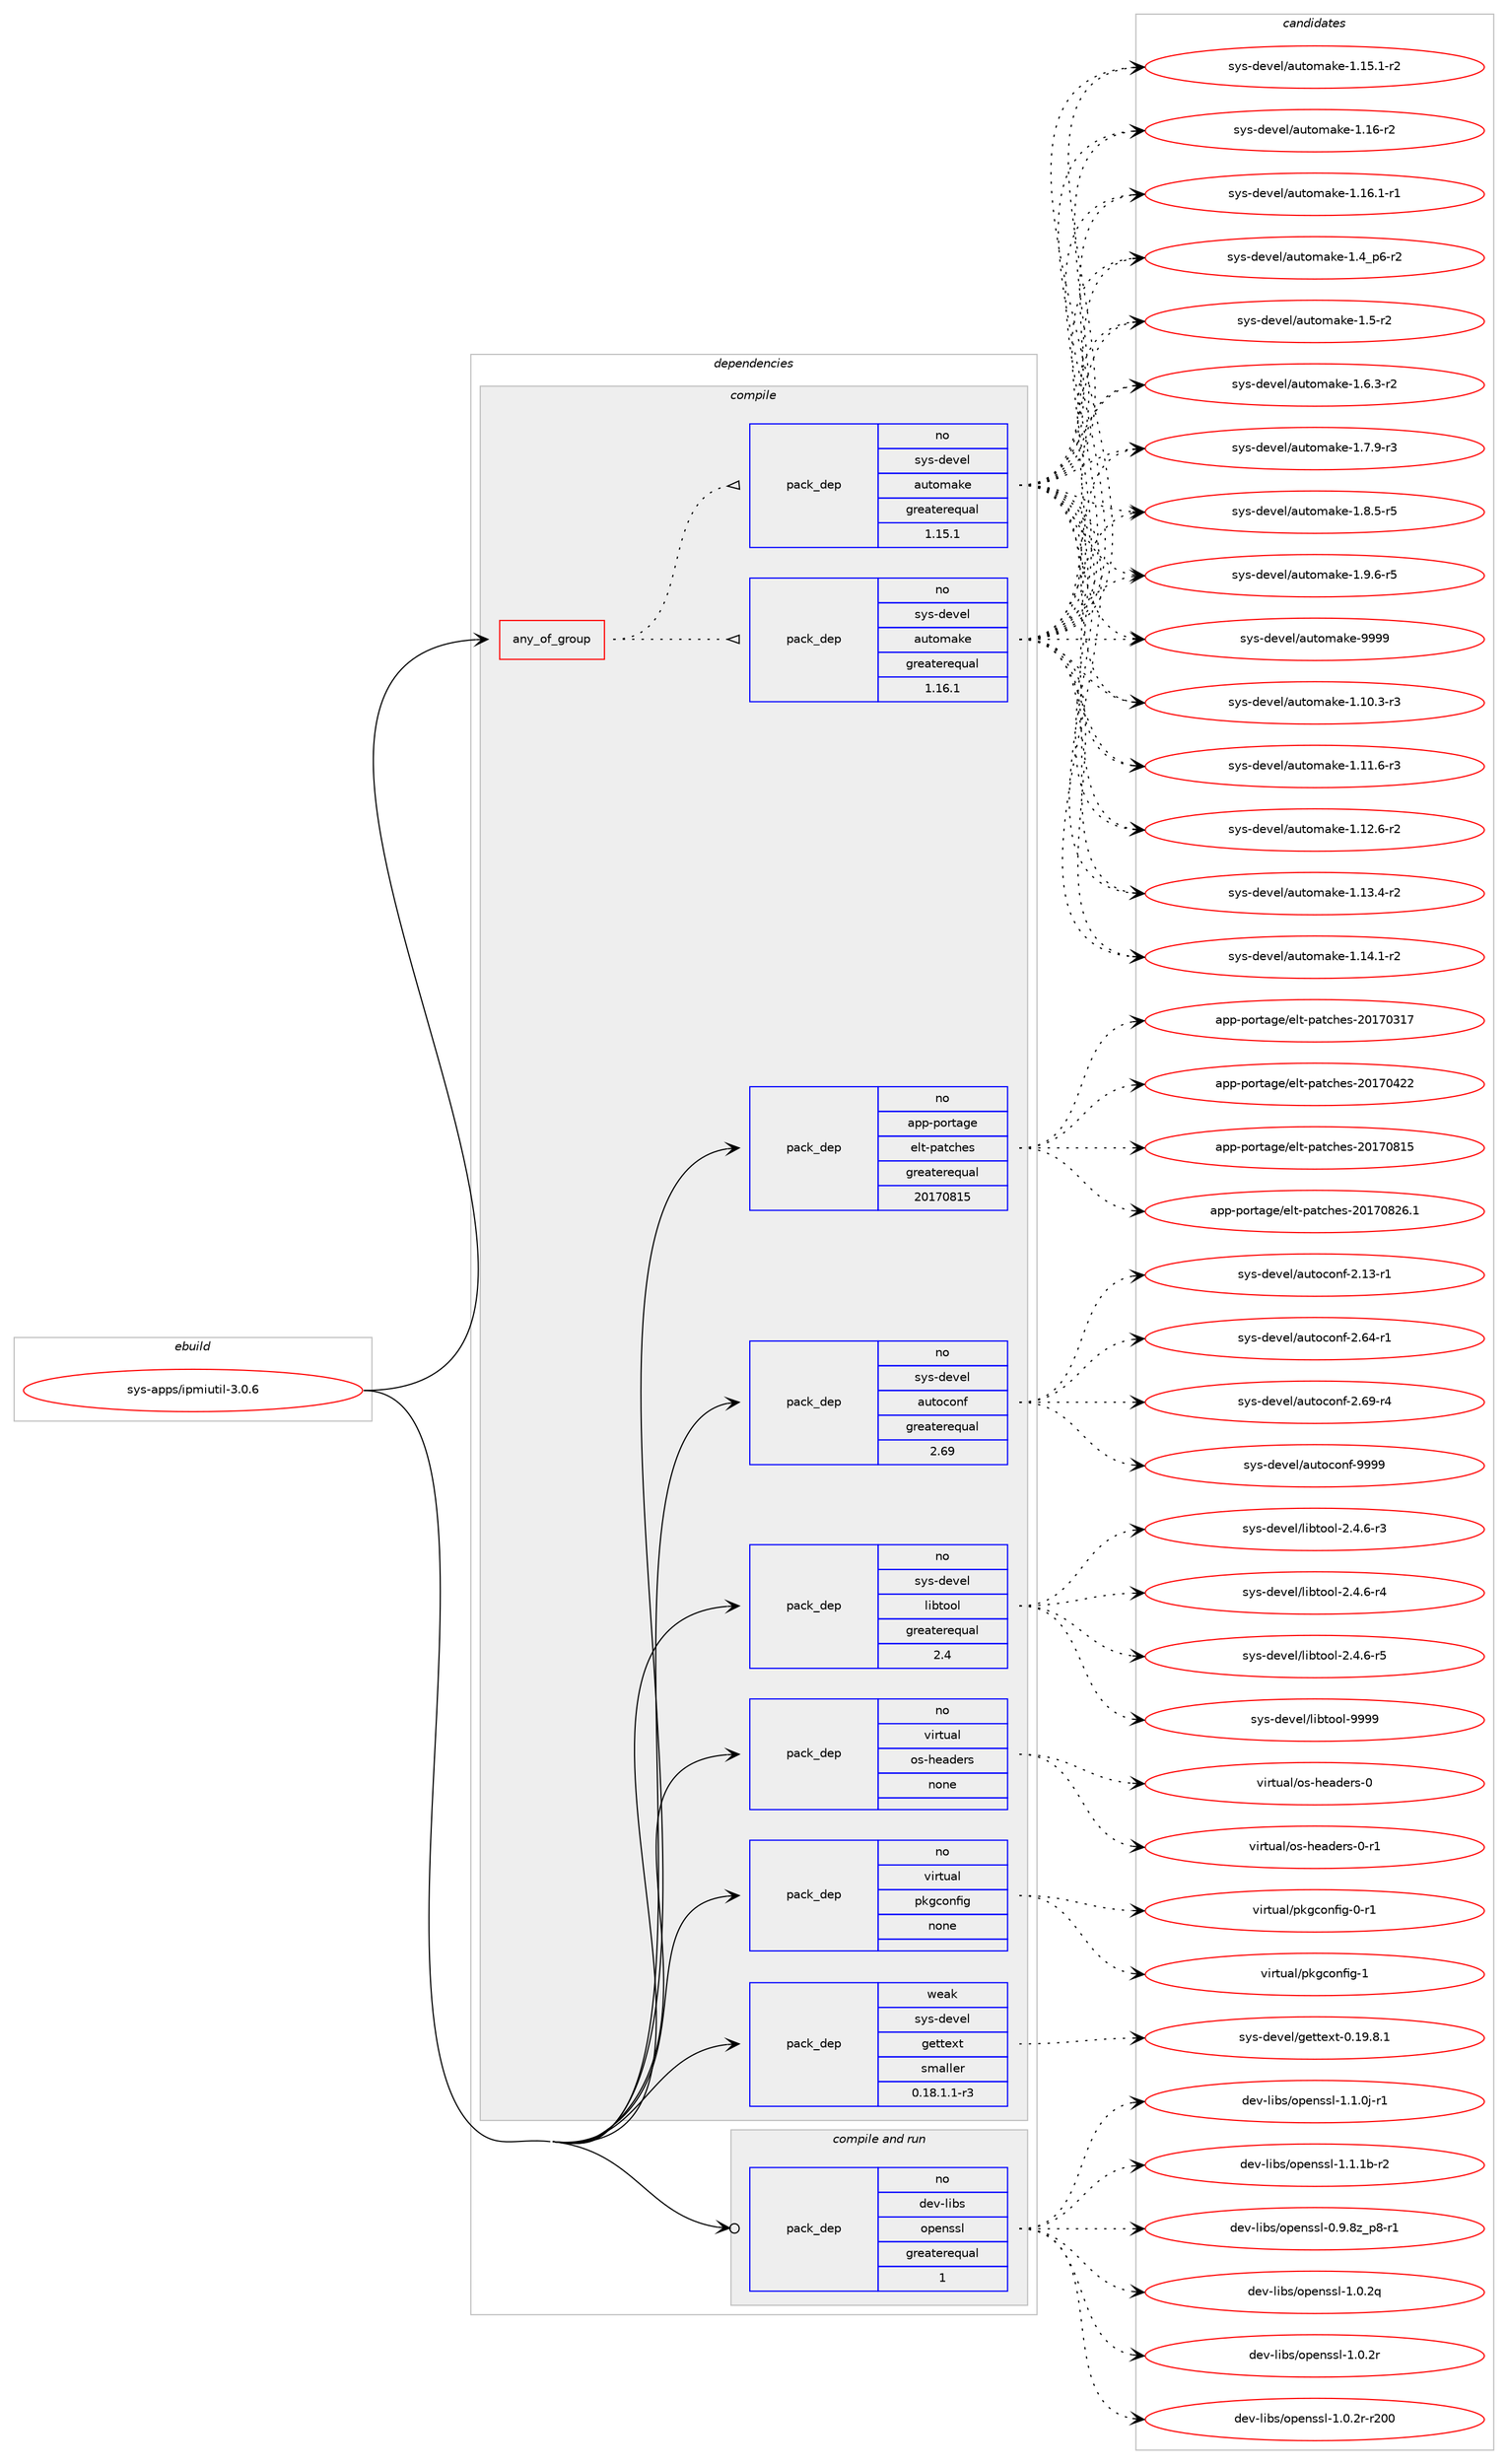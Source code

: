 digraph prolog {

# *************
# Graph options
# *************

newrank=true;
concentrate=true;
compound=true;
graph [rankdir=LR,fontname=Helvetica,fontsize=10,ranksep=1.5];#, ranksep=2.5, nodesep=0.2];
edge  [arrowhead=vee];
node  [fontname=Helvetica,fontsize=10];

# **********
# The ebuild
# **********

subgraph cluster_leftcol {
color=gray;
rank=same;
label=<<i>ebuild</i>>;
id [label="sys-apps/ipmiutil-3.0.6", color=red, width=4, href="../sys-apps/ipmiutil-3.0.6.svg"];
}

# ****************
# The dependencies
# ****************

subgraph cluster_midcol {
color=gray;
label=<<i>dependencies</i>>;
subgraph cluster_compile {
fillcolor="#eeeeee";
style=filled;
label=<<i>compile</i>>;
subgraph any27120 {
dependency1711823 [label=<<TABLE BORDER="0" CELLBORDER="1" CELLSPACING="0" CELLPADDING="4"><TR><TD CELLPADDING="10">any_of_group</TD></TR></TABLE>>, shape=none, color=red];subgraph pack1227516 {
dependency1711824 [label=<<TABLE BORDER="0" CELLBORDER="1" CELLSPACING="0" CELLPADDING="4" WIDTH="220"><TR><TD ROWSPAN="6" CELLPADDING="30">pack_dep</TD></TR><TR><TD WIDTH="110">no</TD></TR><TR><TD>sys-devel</TD></TR><TR><TD>automake</TD></TR><TR><TD>greaterequal</TD></TR><TR><TD>1.16.1</TD></TR></TABLE>>, shape=none, color=blue];
}
dependency1711823:e -> dependency1711824:w [weight=20,style="dotted",arrowhead="oinv"];
subgraph pack1227517 {
dependency1711825 [label=<<TABLE BORDER="0" CELLBORDER="1" CELLSPACING="0" CELLPADDING="4" WIDTH="220"><TR><TD ROWSPAN="6" CELLPADDING="30">pack_dep</TD></TR><TR><TD WIDTH="110">no</TD></TR><TR><TD>sys-devel</TD></TR><TR><TD>automake</TD></TR><TR><TD>greaterequal</TD></TR><TR><TD>1.15.1</TD></TR></TABLE>>, shape=none, color=blue];
}
dependency1711823:e -> dependency1711825:w [weight=20,style="dotted",arrowhead="oinv"];
}
id:e -> dependency1711823:w [weight=20,style="solid",arrowhead="vee"];
subgraph pack1227518 {
dependency1711826 [label=<<TABLE BORDER="0" CELLBORDER="1" CELLSPACING="0" CELLPADDING="4" WIDTH="220"><TR><TD ROWSPAN="6" CELLPADDING="30">pack_dep</TD></TR><TR><TD WIDTH="110">no</TD></TR><TR><TD>app-portage</TD></TR><TR><TD>elt-patches</TD></TR><TR><TD>greaterequal</TD></TR><TR><TD>20170815</TD></TR></TABLE>>, shape=none, color=blue];
}
id:e -> dependency1711826:w [weight=20,style="solid",arrowhead="vee"];
subgraph pack1227519 {
dependency1711827 [label=<<TABLE BORDER="0" CELLBORDER="1" CELLSPACING="0" CELLPADDING="4" WIDTH="220"><TR><TD ROWSPAN="6" CELLPADDING="30">pack_dep</TD></TR><TR><TD WIDTH="110">no</TD></TR><TR><TD>sys-devel</TD></TR><TR><TD>autoconf</TD></TR><TR><TD>greaterequal</TD></TR><TR><TD>2.69</TD></TR></TABLE>>, shape=none, color=blue];
}
id:e -> dependency1711827:w [weight=20,style="solid",arrowhead="vee"];
subgraph pack1227520 {
dependency1711828 [label=<<TABLE BORDER="0" CELLBORDER="1" CELLSPACING="0" CELLPADDING="4" WIDTH="220"><TR><TD ROWSPAN="6" CELLPADDING="30">pack_dep</TD></TR><TR><TD WIDTH="110">no</TD></TR><TR><TD>sys-devel</TD></TR><TR><TD>libtool</TD></TR><TR><TD>greaterequal</TD></TR><TR><TD>2.4</TD></TR></TABLE>>, shape=none, color=blue];
}
id:e -> dependency1711828:w [weight=20,style="solid",arrowhead="vee"];
subgraph pack1227521 {
dependency1711829 [label=<<TABLE BORDER="0" CELLBORDER="1" CELLSPACING="0" CELLPADDING="4" WIDTH="220"><TR><TD ROWSPAN="6" CELLPADDING="30">pack_dep</TD></TR><TR><TD WIDTH="110">no</TD></TR><TR><TD>virtual</TD></TR><TR><TD>os-headers</TD></TR><TR><TD>none</TD></TR><TR><TD></TD></TR></TABLE>>, shape=none, color=blue];
}
id:e -> dependency1711829:w [weight=20,style="solid",arrowhead="vee"];
subgraph pack1227522 {
dependency1711830 [label=<<TABLE BORDER="0" CELLBORDER="1" CELLSPACING="0" CELLPADDING="4" WIDTH="220"><TR><TD ROWSPAN="6" CELLPADDING="30">pack_dep</TD></TR><TR><TD WIDTH="110">no</TD></TR><TR><TD>virtual</TD></TR><TR><TD>pkgconfig</TD></TR><TR><TD>none</TD></TR><TR><TD></TD></TR></TABLE>>, shape=none, color=blue];
}
id:e -> dependency1711830:w [weight=20,style="solid",arrowhead="vee"];
subgraph pack1227523 {
dependency1711831 [label=<<TABLE BORDER="0" CELLBORDER="1" CELLSPACING="0" CELLPADDING="4" WIDTH="220"><TR><TD ROWSPAN="6" CELLPADDING="30">pack_dep</TD></TR><TR><TD WIDTH="110">weak</TD></TR><TR><TD>sys-devel</TD></TR><TR><TD>gettext</TD></TR><TR><TD>smaller</TD></TR><TR><TD>0.18.1.1-r3</TD></TR></TABLE>>, shape=none, color=blue];
}
id:e -> dependency1711831:w [weight=20,style="solid",arrowhead="vee"];
}
subgraph cluster_compileandrun {
fillcolor="#eeeeee";
style=filled;
label=<<i>compile and run</i>>;
subgraph pack1227524 {
dependency1711832 [label=<<TABLE BORDER="0" CELLBORDER="1" CELLSPACING="0" CELLPADDING="4" WIDTH="220"><TR><TD ROWSPAN="6" CELLPADDING="30">pack_dep</TD></TR><TR><TD WIDTH="110">no</TD></TR><TR><TD>dev-libs</TD></TR><TR><TD>openssl</TD></TR><TR><TD>greaterequal</TD></TR><TR><TD>1</TD></TR></TABLE>>, shape=none, color=blue];
}
id:e -> dependency1711832:w [weight=20,style="solid",arrowhead="odotvee"];
}
subgraph cluster_run {
fillcolor="#eeeeee";
style=filled;
label=<<i>run</i>>;
}
}

# **************
# The candidates
# **************

subgraph cluster_choices {
rank=same;
color=gray;
label=<<i>candidates</i>>;

subgraph choice1227516 {
color=black;
nodesep=1;
choice11512111545100101118101108479711711611110997107101454946494846514511451 [label="sys-devel/automake-1.10.3-r3", color=red, width=4,href="../sys-devel/automake-1.10.3-r3.svg"];
choice11512111545100101118101108479711711611110997107101454946494946544511451 [label="sys-devel/automake-1.11.6-r3", color=red, width=4,href="../sys-devel/automake-1.11.6-r3.svg"];
choice11512111545100101118101108479711711611110997107101454946495046544511450 [label="sys-devel/automake-1.12.6-r2", color=red, width=4,href="../sys-devel/automake-1.12.6-r2.svg"];
choice11512111545100101118101108479711711611110997107101454946495146524511450 [label="sys-devel/automake-1.13.4-r2", color=red, width=4,href="../sys-devel/automake-1.13.4-r2.svg"];
choice11512111545100101118101108479711711611110997107101454946495246494511450 [label="sys-devel/automake-1.14.1-r2", color=red, width=4,href="../sys-devel/automake-1.14.1-r2.svg"];
choice11512111545100101118101108479711711611110997107101454946495346494511450 [label="sys-devel/automake-1.15.1-r2", color=red, width=4,href="../sys-devel/automake-1.15.1-r2.svg"];
choice1151211154510010111810110847971171161111099710710145494649544511450 [label="sys-devel/automake-1.16-r2", color=red, width=4,href="../sys-devel/automake-1.16-r2.svg"];
choice11512111545100101118101108479711711611110997107101454946495446494511449 [label="sys-devel/automake-1.16.1-r1", color=red, width=4,href="../sys-devel/automake-1.16.1-r1.svg"];
choice115121115451001011181011084797117116111109971071014549465295112544511450 [label="sys-devel/automake-1.4_p6-r2", color=red, width=4,href="../sys-devel/automake-1.4_p6-r2.svg"];
choice11512111545100101118101108479711711611110997107101454946534511450 [label="sys-devel/automake-1.5-r2", color=red, width=4,href="../sys-devel/automake-1.5-r2.svg"];
choice115121115451001011181011084797117116111109971071014549465446514511450 [label="sys-devel/automake-1.6.3-r2", color=red, width=4,href="../sys-devel/automake-1.6.3-r2.svg"];
choice115121115451001011181011084797117116111109971071014549465546574511451 [label="sys-devel/automake-1.7.9-r3", color=red, width=4,href="../sys-devel/automake-1.7.9-r3.svg"];
choice115121115451001011181011084797117116111109971071014549465646534511453 [label="sys-devel/automake-1.8.5-r5", color=red, width=4,href="../sys-devel/automake-1.8.5-r5.svg"];
choice115121115451001011181011084797117116111109971071014549465746544511453 [label="sys-devel/automake-1.9.6-r5", color=red, width=4,href="../sys-devel/automake-1.9.6-r5.svg"];
choice115121115451001011181011084797117116111109971071014557575757 [label="sys-devel/automake-9999", color=red, width=4,href="../sys-devel/automake-9999.svg"];
dependency1711824:e -> choice11512111545100101118101108479711711611110997107101454946494846514511451:w [style=dotted,weight="100"];
dependency1711824:e -> choice11512111545100101118101108479711711611110997107101454946494946544511451:w [style=dotted,weight="100"];
dependency1711824:e -> choice11512111545100101118101108479711711611110997107101454946495046544511450:w [style=dotted,weight="100"];
dependency1711824:e -> choice11512111545100101118101108479711711611110997107101454946495146524511450:w [style=dotted,weight="100"];
dependency1711824:e -> choice11512111545100101118101108479711711611110997107101454946495246494511450:w [style=dotted,weight="100"];
dependency1711824:e -> choice11512111545100101118101108479711711611110997107101454946495346494511450:w [style=dotted,weight="100"];
dependency1711824:e -> choice1151211154510010111810110847971171161111099710710145494649544511450:w [style=dotted,weight="100"];
dependency1711824:e -> choice11512111545100101118101108479711711611110997107101454946495446494511449:w [style=dotted,weight="100"];
dependency1711824:e -> choice115121115451001011181011084797117116111109971071014549465295112544511450:w [style=dotted,weight="100"];
dependency1711824:e -> choice11512111545100101118101108479711711611110997107101454946534511450:w [style=dotted,weight="100"];
dependency1711824:e -> choice115121115451001011181011084797117116111109971071014549465446514511450:w [style=dotted,weight="100"];
dependency1711824:e -> choice115121115451001011181011084797117116111109971071014549465546574511451:w [style=dotted,weight="100"];
dependency1711824:e -> choice115121115451001011181011084797117116111109971071014549465646534511453:w [style=dotted,weight="100"];
dependency1711824:e -> choice115121115451001011181011084797117116111109971071014549465746544511453:w [style=dotted,weight="100"];
dependency1711824:e -> choice115121115451001011181011084797117116111109971071014557575757:w [style=dotted,weight="100"];
}
subgraph choice1227517 {
color=black;
nodesep=1;
choice11512111545100101118101108479711711611110997107101454946494846514511451 [label="sys-devel/automake-1.10.3-r3", color=red, width=4,href="../sys-devel/automake-1.10.3-r3.svg"];
choice11512111545100101118101108479711711611110997107101454946494946544511451 [label="sys-devel/automake-1.11.6-r3", color=red, width=4,href="../sys-devel/automake-1.11.6-r3.svg"];
choice11512111545100101118101108479711711611110997107101454946495046544511450 [label="sys-devel/automake-1.12.6-r2", color=red, width=4,href="../sys-devel/automake-1.12.6-r2.svg"];
choice11512111545100101118101108479711711611110997107101454946495146524511450 [label="sys-devel/automake-1.13.4-r2", color=red, width=4,href="../sys-devel/automake-1.13.4-r2.svg"];
choice11512111545100101118101108479711711611110997107101454946495246494511450 [label="sys-devel/automake-1.14.1-r2", color=red, width=4,href="../sys-devel/automake-1.14.1-r2.svg"];
choice11512111545100101118101108479711711611110997107101454946495346494511450 [label="sys-devel/automake-1.15.1-r2", color=red, width=4,href="../sys-devel/automake-1.15.1-r2.svg"];
choice1151211154510010111810110847971171161111099710710145494649544511450 [label="sys-devel/automake-1.16-r2", color=red, width=4,href="../sys-devel/automake-1.16-r2.svg"];
choice11512111545100101118101108479711711611110997107101454946495446494511449 [label="sys-devel/automake-1.16.1-r1", color=red, width=4,href="../sys-devel/automake-1.16.1-r1.svg"];
choice115121115451001011181011084797117116111109971071014549465295112544511450 [label="sys-devel/automake-1.4_p6-r2", color=red, width=4,href="../sys-devel/automake-1.4_p6-r2.svg"];
choice11512111545100101118101108479711711611110997107101454946534511450 [label="sys-devel/automake-1.5-r2", color=red, width=4,href="../sys-devel/automake-1.5-r2.svg"];
choice115121115451001011181011084797117116111109971071014549465446514511450 [label="sys-devel/automake-1.6.3-r2", color=red, width=4,href="../sys-devel/automake-1.6.3-r2.svg"];
choice115121115451001011181011084797117116111109971071014549465546574511451 [label="sys-devel/automake-1.7.9-r3", color=red, width=4,href="../sys-devel/automake-1.7.9-r3.svg"];
choice115121115451001011181011084797117116111109971071014549465646534511453 [label="sys-devel/automake-1.8.5-r5", color=red, width=4,href="../sys-devel/automake-1.8.5-r5.svg"];
choice115121115451001011181011084797117116111109971071014549465746544511453 [label="sys-devel/automake-1.9.6-r5", color=red, width=4,href="../sys-devel/automake-1.9.6-r5.svg"];
choice115121115451001011181011084797117116111109971071014557575757 [label="sys-devel/automake-9999", color=red, width=4,href="../sys-devel/automake-9999.svg"];
dependency1711825:e -> choice11512111545100101118101108479711711611110997107101454946494846514511451:w [style=dotted,weight="100"];
dependency1711825:e -> choice11512111545100101118101108479711711611110997107101454946494946544511451:w [style=dotted,weight="100"];
dependency1711825:e -> choice11512111545100101118101108479711711611110997107101454946495046544511450:w [style=dotted,weight="100"];
dependency1711825:e -> choice11512111545100101118101108479711711611110997107101454946495146524511450:w [style=dotted,weight="100"];
dependency1711825:e -> choice11512111545100101118101108479711711611110997107101454946495246494511450:w [style=dotted,weight="100"];
dependency1711825:e -> choice11512111545100101118101108479711711611110997107101454946495346494511450:w [style=dotted,weight="100"];
dependency1711825:e -> choice1151211154510010111810110847971171161111099710710145494649544511450:w [style=dotted,weight="100"];
dependency1711825:e -> choice11512111545100101118101108479711711611110997107101454946495446494511449:w [style=dotted,weight="100"];
dependency1711825:e -> choice115121115451001011181011084797117116111109971071014549465295112544511450:w [style=dotted,weight="100"];
dependency1711825:e -> choice11512111545100101118101108479711711611110997107101454946534511450:w [style=dotted,weight="100"];
dependency1711825:e -> choice115121115451001011181011084797117116111109971071014549465446514511450:w [style=dotted,weight="100"];
dependency1711825:e -> choice115121115451001011181011084797117116111109971071014549465546574511451:w [style=dotted,weight="100"];
dependency1711825:e -> choice115121115451001011181011084797117116111109971071014549465646534511453:w [style=dotted,weight="100"];
dependency1711825:e -> choice115121115451001011181011084797117116111109971071014549465746544511453:w [style=dotted,weight="100"];
dependency1711825:e -> choice115121115451001011181011084797117116111109971071014557575757:w [style=dotted,weight="100"];
}
subgraph choice1227518 {
color=black;
nodesep=1;
choice97112112451121111141169710310147101108116451129711699104101115455048495548514955 [label="app-portage/elt-patches-20170317", color=red, width=4,href="../app-portage/elt-patches-20170317.svg"];
choice97112112451121111141169710310147101108116451129711699104101115455048495548525050 [label="app-portage/elt-patches-20170422", color=red, width=4,href="../app-portage/elt-patches-20170422.svg"];
choice97112112451121111141169710310147101108116451129711699104101115455048495548564953 [label="app-portage/elt-patches-20170815", color=red, width=4,href="../app-portage/elt-patches-20170815.svg"];
choice971121124511211111411697103101471011081164511297116991041011154550484955485650544649 [label="app-portage/elt-patches-20170826.1", color=red, width=4,href="../app-portage/elt-patches-20170826.1.svg"];
dependency1711826:e -> choice97112112451121111141169710310147101108116451129711699104101115455048495548514955:w [style=dotted,weight="100"];
dependency1711826:e -> choice97112112451121111141169710310147101108116451129711699104101115455048495548525050:w [style=dotted,weight="100"];
dependency1711826:e -> choice97112112451121111141169710310147101108116451129711699104101115455048495548564953:w [style=dotted,weight="100"];
dependency1711826:e -> choice971121124511211111411697103101471011081164511297116991041011154550484955485650544649:w [style=dotted,weight="100"];
}
subgraph choice1227519 {
color=black;
nodesep=1;
choice1151211154510010111810110847971171161119911111010245504649514511449 [label="sys-devel/autoconf-2.13-r1", color=red, width=4,href="../sys-devel/autoconf-2.13-r1.svg"];
choice1151211154510010111810110847971171161119911111010245504654524511449 [label="sys-devel/autoconf-2.64-r1", color=red, width=4,href="../sys-devel/autoconf-2.64-r1.svg"];
choice1151211154510010111810110847971171161119911111010245504654574511452 [label="sys-devel/autoconf-2.69-r4", color=red, width=4,href="../sys-devel/autoconf-2.69-r4.svg"];
choice115121115451001011181011084797117116111991111101024557575757 [label="sys-devel/autoconf-9999", color=red, width=4,href="../sys-devel/autoconf-9999.svg"];
dependency1711827:e -> choice1151211154510010111810110847971171161119911111010245504649514511449:w [style=dotted,weight="100"];
dependency1711827:e -> choice1151211154510010111810110847971171161119911111010245504654524511449:w [style=dotted,weight="100"];
dependency1711827:e -> choice1151211154510010111810110847971171161119911111010245504654574511452:w [style=dotted,weight="100"];
dependency1711827:e -> choice115121115451001011181011084797117116111991111101024557575757:w [style=dotted,weight="100"];
}
subgraph choice1227520 {
color=black;
nodesep=1;
choice1151211154510010111810110847108105981161111111084550465246544511451 [label="sys-devel/libtool-2.4.6-r3", color=red, width=4,href="../sys-devel/libtool-2.4.6-r3.svg"];
choice1151211154510010111810110847108105981161111111084550465246544511452 [label="sys-devel/libtool-2.4.6-r4", color=red, width=4,href="../sys-devel/libtool-2.4.6-r4.svg"];
choice1151211154510010111810110847108105981161111111084550465246544511453 [label="sys-devel/libtool-2.4.6-r5", color=red, width=4,href="../sys-devel/libtool-2.4.6-r5.svg"];
choice1151211154510010111810110847108105981161111111084557575757 [label="sys-devel/libtool-9999", color=red, width=4,href="../sys-devel/libtool-9999.svg"];
dependency1711828:e -> choice1151211154510010111810110847108105981161111111084550465246544511451:w [style=dotted,weight="100"];
dependency1711828:e -> choice1151211154510010111810110847108105981161111111084550465246544511452:w [style=dotted,weight="100"];
dependency1711828:e -> choice1151211154510010111810110847108105981161111111084550465246544511453:w [style=dotted,weight="100"];
dependency1711828:e -> choice1151211154510010111810110847108105981161111111084557575757:w [style=dotted,weight="100"];
}
subgraph choice1227521 {
color=black;
nodesep=1;
choice118105114116117971084711111545104101971001011141154548 [label="virtual/os-headers-0", color=red, width=4,href="../virtual/os-headers-0.svg"];
choice1181051141161179710847111115451041019710010111411545484511449 [label="virtual/os-headers-0-r1", color=red, width=4,href="../virtual/os-headers-0-r1.svg"];
dependency1711829:e -> choice118105114116117971084711111545104101971001011141154548:w [style=dotted,weight="100"];
dependency1711829:e -> choice1181051141161179710847111115451041019710010111411545484511449:w [style=dotted,weight="100"];
}
subgraph choice1227522 {
color=black;
nodesep=1;
choice11810511411611797108471121071039911111010210510345484511449 [label="virtual/pkgconfig-0-r1", color=red, width=4,href="../virtual/pkgconfig-0-r1.svg"];
choice1181051141161179710847112107103991111101021051034549 [label="virtual/pkgconfig-1", color=red, width=4,href="../virtual/pkgconfig-1.svg"];
dependency1711830:e -> choice11810511411611797108471121071039911111010210510345484511449:w [style=dotted,weight="100"];
dependency1711830:e -> choice1181051141161179710847112107103991111101021051034549:w [style=dotted,weight="100"];
}
subgraph choice1227523 {
color=black;
nodesep=1;
choice1151211154510010111810110847103101116116101120116454846495746564649 [label="sys-devel/gettext-0.19.8.1", color=red, width=4,href="../sys-devel/gettext-0.19.8.1.svg"];
dependency1711831:e -> choice1151211154510010111810110847103101116116101120116454846495746564649:w [style=dotted,weight="100"];
}
subgraph choice1227524 {
color=black;
nodesep=1;
choice10010111845108105981154711111210111011511510845484657465612295112564511449 [label="dev-libs/openssl-0.9.8z_p8-r1", color=red, width=4,href="../dev-libs/openssl-0.9.8z_p8-r1.svg"];
choice100101118451081059811547111112101110115115108454946484650113 [label="dev-libs/openssl-1.0.2q", color=red, width=4,href="../dev-libs/openssl-1.0.2q.svg"];
choice100101118451081059811547111112101110115115108454946484650114 [label="dev-libs/openssl-1.0.2r", color=red, width=4,href="../dev-libs/openssl-1.0.2r.svg"];
choice10010111845108105981154711111210111011511510845494648465011445114504848 [label="dev-libs/openssl-1.0.2r-r200", color=red, width=4,href="../dev-libs/openssl-1.0.2r-r200.svg"];
choice1001011184510810598115471111121011101151151084549464946481064511449 [label="dev-libs/openssl-1.1.0j-r1", color=red, width=4,href="../dev-libs/openssl-1.1.0j-r1.svg"];
choice100101118451081059811547111112101110115115108454946494649984511450 [label="dev-libs/openssl-1.1.1b-r2", color=red, width=4,href="../dev-libs/openssl-1.1.1b-r2.svg"];
dependency1711832:e -> choice10010111845108105981154711111210111011511510845484657465612295112564511449:w [style=dotted,weight="100"];
dependency1711832:e -> choice100101118451081059811547111112101110115115108454946484650113:w [style=dotted,weight="100"];
dependency1711832:e -> choice100101118451081059811547111112101110115115108454946484650114:w [style=dotted,weight="100"];
dependency1711832:e -> choice10010111845108105981154711111210111011511510845494648465011445114504848:w [style=dotted,weight="100"];
dependency1711832:e -> choice1001011184510810598115471111121011101151151084549464946481064511449:w [style=dotted,weight="100"];
dependency1711832:e -> choice100101118451081059811547111112101110115115108454946494649984511450:w [style=dotted,weight="100"];
}
}

}
